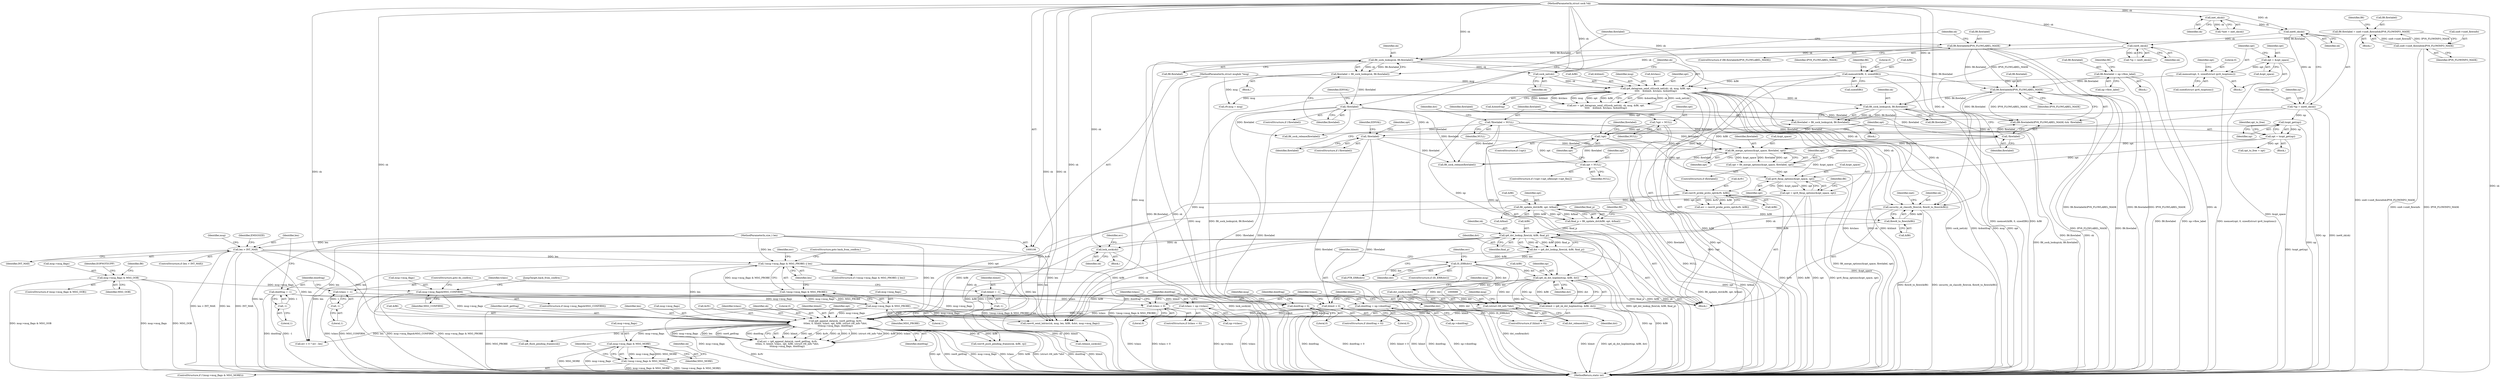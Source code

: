 digraph "0_linux_45f6fad84cc305103b28d73482b344d7f5b76f39_13@pointer" {
"1000701" [label="(Call,msg->msg_flags & MSG_MORE)"];
"1000675" [label="(Call,ip6_append_data(sk, raw6_getfrag, &rfv,\n\t\t\tlen, 0, hlimit, tclass, opt, &fl6, (struct rt6_info *)dst,\n\t\t\tmsg->msg_flags, dontfrag))"];
"1000671" [label="(Call,lock_sock(sk))"];
"1000601" [label="(Call,ip6_dst_lookup_flow(sk, &fl6, final_p))"];
"1000585" [label="(Call,security_sk_classify_flow(sk, flowi6_to_flowi(&fl6)))"];
"1000397" [label="(Call,ip6_datagram_send_ctl(sock_net(sk), sk, msg, &fl6, opt,\n\t\t\t\t\t    &hlimit, &tclass, &dontfrag))"];
"1000398" [label="(Call,sock_net(sk))"];
"1000132" [label="(Call,raw6_sk(sk))"];
"1000127" [label="(Call,inet6_sk(sk))"];
"1000122" [label="(Call,inet_sk(sk))"];
"1000107" [label="(MethodParameterIn,struct sock *sk)"];
"1000283" [label="(Call,fl6_sock_lookup(sk, fl6.flowlabel))"];
"1000275" [label="(Call,fl6.flowlabel&IPV6_FLOWLABEL_MASK)"];
"1000265" [label="(Call,fl6.flowlabel = sin6->sin6_flowinfo&IPV6_FLOWINFO_MASK)"];
"1000269" [label="(Call,sin6->sin6_flowinfo&IPV6_FLOWINFO_MASK)"];
"1000108" [label="(MethodParameterIn,struct msghdr *msg)"];
"1000187" [label="(Call,memset(&fl6, 0, sizeof(fl6)))"];
"1000384" [label="(Call,memset(opt, 0, sizeof(struct ipv6_txoptions)))"];
"1000380" [label="(Call,opt = &opt_space)"];
"1000432" [label="(Call,fl6_sock_lookup(sk, fl6.flowlabel))"];
"1000422" [label="(Call,fl6.flowlabel&IPV6_FLOWLABEL_MASK)"];
"1000355" [label="(Call,fl6.flowlabel = np->flow_label)"];
"1000587" [label="(Call,flowi6_to_flowi(&fl6))"];
"1000548" [label="(Call,fl6_update_dst(&fl6, opt, &final))"];
"1000498" [label="(Call,rawv6_probe_proto_opt(&rfv, &fl6))"];
"1000475" [label="(Call,opt = ipv6_fixup_options(&opt_space, opt))"];
"1000477" [label="(Call,ipv6_fixup_options(&opt_space, opt))"];
"1000470" [label="(Call,fl6_merge_options(&opt_space, flowlabel, opt))"];
"1000427" [label="(Call,!flowlabel)"];
"1000289" [label="(Call,!flowlabel)"];
"1000281" [label="(Call,flowlabel = fl6_sock_lookup(sk, fl6.flowlabel))"];
"1000139" [label="(Call,*flowlabel = NULL)"];
"1000438" [label="(Call,!flowlabel)"];
"1000430" [label="(Call,flowlabel = fl6_sock_lookup(sk, fl6.flowlabel))"];
"1000456" [label="(Call,!opt)"];
"1000452" [label="(Call,opt = NULL)"];
"1000135" [label="(Call,*opt = NULL)"];
"1000459" [label="(Call,opt = txopt_get(np))"];
"1000461" [label="(Call,txopt_get(np))"];
"1000125" [label="(Call,*np = inet6_sk(sk))"];
"1000468" [label="(Call,opt = fl6_merge_options(&opt_space, flowlabel, opt))"];
"1000546" [label="(Call,final_p = fl6_update_dst(&fl6, opt, &final))"];
"1000734" [label="(Call,!(msg->msg_flags & MSG_PROBE) || len)"];
"1000735" [label="(Call,!(msg->msg_flags & MSG_PROBE))"];
"1000736" [label="(Call,msg->msg_flags & MSG_PROBE)"];
"1000645" [label="(Call,msg->msg_flags&MSG_CONFIRM)"];
"1000179" [label="(Call,msg->msg_flags & MSG_OOB)"];
"1000172" [label="(Call,len > INT_MAX)"];
"1000109" [label="(MethodParameterIn,size_t len)"];
"1000616" [label="(Call,hlimit < 0)"];
"1000155" [label="(Call,hlimit = -1)"];
"1000157" [label="(Call,-1)"];
"1000619" [label="(Call,hlimit = ip6_sk_dst_hoplimit(np, &fl6, dst))"];
"1000621" [label="(Call,ip6_sk_dst_hoplimit(np, &fl6, dst))"];
"1000607" [label="(Call,IS_ERR(dst))"];
"1000599" [label="(Call,dst = ip6_dst_lookup_flow(sk, &fl6, final_p))"];
"1000630" [label="(Call,tclass = np->tclass)"];
"1000627" [label="(Call,tclass < 0)"];
"1000160" [label="(Call,tclass = -1)"];
"1000162" [label="(Call,-1)"];
"1000687" [label="(Call,(struct rt6_info *)dst)"];
"1000731" [label="(Call,dst_confirm(dst))"];
"1000639" [label="(Call,dontfrag = np->dontfrag)"];
"1000636" [label="(Call,dontfrag < 0)"];
"1000165" [label="(Call,dontfrag = -1)"];
"1000167" [label="(Call,-1)"];
"1000700" [label="(Call,!(msg->msg_flags & MSG_MORE))"];
"1000716" [label="(Call,dst_release(dst))"];
"1000586" [label="(Identifier,sk)"];
"1000672" [label="(Identifier,sk)"];
"1000674" [label="(Identifier,err)"];
"1000647" [label="(Identifier,msg)"];
"1000416" [label="(Call,fl6_sock_release(flowlabel))"];
"1000587" [label="(Call,flowi6_to_flowi(&fl6))"];
"1000427" [label="(Call,!flowlabel)"];
"1000139" [label="(Call,*flowlabel = NULL)"];
"1000126" [label="(Identifier,np)"];
"1000177" [label="(Identifier,EMSGSIZE)"];
"1000181" [label="(Identifier,msg)"];
"1000127" [label="(Call,inet6_sk(sk))"];
"1000714" [label="(Identifier,sk)"];
"1000599" [label="(Call,dst = ip6_dst_lookup_flow(sk, &fl6, final_p))"];
"1000384" [label="(Call,memset(opt, 0, sizeof(struct ipv6_txoptions)))"];
"1000678" [label="(Call,&rfv)"];
"1000708" [label="(Call,rawv6_push_pending_frames(sk, &fl6, rp))"];
"1000628" [label="(Identifier,tclass)"];
"1000687" [label="(Call,(struct rt6_info *)dst)"];
"1000434" [label="(Call,fl6.flowlabel)"];
"1000135" [label="(Call,*opt = NULL)"];
"1000398" [label="(Call,sock_net(sk))"];
"1000683" [label="(Identifier,tclass)"];
"1000733" [label="(ControlStructure,if (!(msg->msg_flags & MSG_PROBE) || len))"];
"1000264" [label="(Block,)"];
"1000461" [label="(Call,txopt_get(np))"];
"1000549" [label="(Call,&fl6)"];
"1000453" [label="(Identifier,opt)"];
"1000707" [label="(Identifier,err)"];
"1000157" [label="(Call,-1)"];
"1000676" [label="(Identifier,sk)"];
"1000397" [label="(Call,ip6_datagram_send_ctl(sock_net(sk), sk, msg, &fl6, opt,\n\t\t\t\t\t    &hlimit, &tclass, &dontfrag))"];
"1000496" [label="(Call,err = rawv6_probe_proto_opt(&rfv, &fl6))"];
"1000131" [label="(Identifier,rp)"];
"1000293" [label="(Identifier,EINVAL)"];
"1000702" [label="(Call,msg->msg_flags)"];
"1000681" [label="(Literal,0)"];
"1000382" [label="(Call,&opt_space)"];
"1000421" [label="(Call,(fl6.flowlabel&IPV6_FLOWLABEL_MASK) && !flowlabel)"];
"1000645" [label="(Call,msg->msg_flags&MSG_CONFIRM)"];
"1000546" [label="(Call,final_p = fl6_update_dst(&fl6, opt, &final))"];
"1000724" [label="(Call,err < 0 ? err : len)"];
"1000467" [label="(Identifier,flowlabel)"];
"1000608" [label="(Identifier,dst)"];
"1000277" [label="(Identifier,fl6)"];
"1000747" [label="(MethodReturn,static int)"];
"1000158" [label="(Literal,1)"];
"1000626" [label="(ControlStructure,if (tclass < 0))"];
"1000132" [label="(Call,raw6_sk(sk))"];
"1000125" [label="(Call,*np = inet6_sk(sk))"];
"1000402" [label="(Call,&fl6)"];
"1000689" [label="(Identifier,dst)"];
"1000183" [label="(Identifier,MSG_OOB)"];
"1000443" [label="(ControlStructure,if (!(opt->opt_nflen|opt->opt_flen)))"];
"1000639" [label="(Call,dontfrag = np->dontfrag)"];
"1000144" [label="(Identifier,dst)"];
"1000161" [label="(Identifier,tclass)"];
"1000732" [label="(Identifier,dst)"];
"1000428" [label="(Identifier,flowlabel)"];
"1000696" [label="(Call,ip6_flush_pending_frames(sk))"];
"1000400" [label="(Identifier,sk)"];
"1000649" [label="(Identifier,MSG_CONFIRM)"];
"1000737" [label="(Call,msg->msg_flags)"];
"1000178" [label="(ControlStructure,if (msg->msg_flags & MSG_OOB))"];
"1000629" [label="(Literal,0)"];
"1000700" [label="(Call,!(msg->msg_flags & MSG_MORE))"];
"1000632" [label="(Call,np->tclass)"];
"1000719" [label="(Call,fl6_sock_release(flowlabel))"];
"1000422" [label="(Call,fl6.flowlabel&IPV6_FLOWLABEL_MASK)"];
"1000437" [label="(ControlStructure,if (!flowlabel))"];
"1000644" [label="(ControlStructure,if (msg->msg_flags&MSG_CONFIRM))"];
"1000385" [label="(Identifier,opt)"];
"1000459" [label="(Call,opt = txopt_get(np))"];
"1000592" [label="(Identifier,inet)"];
"1000110" [label="(Block,)"];
"1000473" [label="(Identifier,flowlabel)"];
"1000651" [label="(JumpTarget,back_from_confirm:)"];
"1000735" [label="(Call,!(msg->msg_flags & MSG_PROBE))"];
"1000611" [label="(Identifier,err)"];
"1000471" [label="(Call,&opt_space)"];
"1000432" [label="(Call,fl6_sock_lookup(sk, fl6.flowlabel))"];
"1000405" [label="(Call,&hlimit)"];
"1000673" [label="(Call,err = ip6_append_data(sk, raw6_getfrag, &rfv,\n\t\t\tlen, 0, hlimit, tclass, opt, &fl6, (struct rt6_info *)dst,\n\t\t\tmsg->msg_flags, dontfrag))"];
"1000187" [label="(Call,memset(&fl6, 0, sizeof(fl6)))"];
"1000636" [label="(Call,dontfrag < 0)"];
"1000477" [label="(Call,ipv6_fixup_options(&opt_space, opt))"];
"1000265" [label="(Call,fl6.flowlabel = sin6->sin6_flowinfo&IPV6_FLOWINFO_MASK)"];
"1000269" [label="(Call,sin6->sin6_flowinfo&IPV6_FLOWINFO_MASK)"];
"1000454" [label="(Identifier,NULL)"];
"1000635" [label="(ControlStructure,if (dontfrag < 0))"];
"1000699" [label="(ControlStructure,if (!(msg->msg_flags & MSG_MORE)))"];
"1000190" [label="(Literal,0)"];
"1000617" [label="(Identifier,hlimit)"];
"1000160" [label="(Call,tclass = -1)"];
"1000166" [label="(Identifier,dontfrag)"];
"1000356" [label="(Call,fl6.flowlabel)"];
"1000174" [label="(Identifier,INT_MAX)"];
"1000167" [label="(Call,-1)"];
"1000631" [label="(Identifier,tclass)"];
"1000130" [label="(Call,*rp = raw6_sk(sk))"];
"1000486" [label="(Call,rfv.msg = msg)"];
"1000387" [label="(Call,sizeof(struct ipv6_txoptions))"];
"1000501" [label="(Call,&fl6)"];
"1000423" [label="(Call,fl6.flowlabel)"];
"1000691" [label="(Identifier,msg)"];
"1000671" [label="(Call,lock_sock(sk))"];
"1000168" [label="(Literal,1)"];
"1000288" [label="(ControlStructure,if (!flowlabel))"];
"1000107" [label="(MethodParameterIn,struct sock *sk)"];
"1000188" [label="(Call,&fl6)"];
"1000447" [label="(Identifier,opt)"];
"1000455" [label="(ControlStructure,if (!opt))"];
"1000483" [label="(Identifier,fl6)"];
"1000180" [label="(Call,msg->msg_flags)"];
"1000468" [label="(Call,opt = fl6_merge_options(&opt_space, flowlabel, opt))"];
"1000638" [label="(Literal,0)"];
"1000133" [label="(Identifier,sk)"];
"1000275" [label="(Call,fl6.flowlabel&IPV6_FLOWLABEL_MASK)"];
"1000426" [label="(Identifier,IPV6_FLOWLABEL_MASK)"];
"1000738" [label="(Identifier,msg)"];
"1000616" [label="(Call,hlimit < 0)"];
"1000620" [label="(Identifier,hlimit)"];
"1000109" [label="(MethodParameterIn,size_t len)"];
"1000386" [label="(Literal,0)"];
"1000740" [label="(Identifier,MSG_PROBE)"];
"1000399" [label="(Identifier,sk)"];
"1000618" [label="(Literal,0)"];
"1000607" [label="(Call,IS_ERR(dst))"];
"1000460" [label="(Identifier,opt)"];
"1000136" [label="(Identifier,opt)"];
"1000279" [label="(Identifier,IPV6_FLOWLABEL_MASK)"];
"1000693" [label="(Identifier,dontfrag)"];
"1000155" [label="(Call,hlimit = -1)"];
"1000547" [label="(Identifier,final_p)"];
"1000137" [label="(Identifier,NULL)"];
"1000701" [label="(Call,msg->msg_flags & MSG_MORE)"];
"1000627" [label="(Call,tclass < 0)"];
"1000381" [label="(Identifier,opt)"];
"1000433" [label="(Identifier,sk)"];
"1000637" [label="(Identifier,dontfrag)"];
"1000123" [label="(Identifier,sk)"];
"1000283" [label="(Call,fl6_sock_lookup(sk, fl6.flowlabel))"];
"1000552" [label="(Call,&final)"];
"1000281" [label="(Call,flowlabel = fl6_sock_lookup(sk, fl6.flowlabel))"];
"1000120" [label="(Call,*inet = inet_sk(sk))"];
"1000682" [label="(Identifier,hlimit)"];
"1000401" [label="(Identifier,msg)"];
"1000476" [label="(Identifier,opt)"];
"1000431" [label="(Identifier,flowlabel)"];
"1000463" [label="(Call,opt_to_free = opt)"];
"1000162" [label="(Call,-1)"];
"1000407" [label="(Call,&tclass)"];
"1000359" [label="(Call,np->flow_label)"];
"1000615" [label="(ControlStructure,if (hlimit < 0))"];
"1000442" [label="(Identifier,EINVAL)"];
"1000548" [label="(Call,fl6_update_dst(&fl6, opt, &final))"];
"1000276" [label="(Call,fl6.flowlabel)"];
"1000355" [label="(Call,fl6.flowlabel = np->flow_label)"];
"1000456" [label="(Call,!opt)"];
"1000734" [label="(Call,!(msg->msg_flags & MSG_PROBE) || len)"];
"1000646" [label="(Call,msg->msg_flags)"];
"1000658" [label="(Call,rawv6_send_hdrinc(sk, msg, len, &fl6, &dst, msg->msg_flags))"];
"1000334" [label="(Block,)"];
"1000273" [label="(Identifier,IPV6_FLOWINFO_MASK)"];
"1000605" [label="(Identifier,final_p)"];
"1000602" [label="(Identifier,sk)"];
"1000558" [label="(Identifier,fl6)"];
"1000731" [label="(Call,dst_confirm(dst))"];
"1000480" [label="(Identifier,opt)"];
"1000457" [label="(Identifier,opt)"];
"1000462" [label="(Identifier,np)"];
"1000600" [label="(Identifier,dst)"];
"1000744" [label="(Identifier,err)"];
"1000195" [label="(Identifier,fl6)"];
"1000475" [label="(Call,opt = ipv6_fixup_options(&opt_space, opt))"];
"1000298" [label="(Identifier,sk)"];
"1000619" [label="(Call,hlimit = ip6_sk_dst_hoplimit(np, &fl6, dst))"];
"1000603" [label="(Call,&fl6)"];
"1000588" [label="(Call,&fl6)"];
"1000140" [label="(Identifier,flowlabel)"];
"1000742" [label="(ControlStructure,goto back_from_confirm;)"];
"1000391" [label="(Identifier,opt)"];
"1000430" [label="(Call,flowlabel = fl6_sock_lookup(sk, fl6.flowlabel))"];
"1000179" [label="(Call,msg->msg_flags & MSG_OOB)"];
"1000736" [label="(Call,msg->msg_flags & MSG_PROBE)"];
"1000290" [label="(Identifier,flowlabel)"];
"1000466" [label="(ControlStructure,if (flowlabel))"];
"1000621" [label="(Call,ip6_sk_dst_hoplimit(np, &fl6, dst))"];
"1000641" [label="(Call,np->dontfrag)"];
"1000630" [label="(Call,tclass = np->tclass)"];
"1000128" [label="(Identifier,sk)"];
"1000458" [label="(Block,)"];
"1000705" [label="(Identifier,MSG_MORE)"];
"1000429" [label="(Block,)"];
"1000438" [label="(Call,!flowlabel)"];
"1000670" [label="(Block,)"];
"1000280" [label="(Block,)"];
"1000365" [label="(Identifier,fl6)"];
"1000684" [label="(Identifier,opt)"];
"1000379" [label="(Block,)"];
"1000498" [label="(Call,rawv6_probe_proto_opt(&rfv, &fl6))"];
"1000685" [label="(Call,&fl6)"];
"1000186" [label="(Identifier,EOPNOTSUPP)"];
"1000677" [label="(Identifier,raw6_getfrag)"];
"1000171" [label="(ControlStructure,if (len > INT_MAX))"];
"1000499" [label="(Call,&rfv)"];
"1000156" [label="(Identifier,hlimit)"];
"1000675" [label="(Call,ip6_append_data(sk, raw6_getfrag, &rfv,\n\t\t\tlen, 0, hlimit, tclass, opt, &fl6, (struct rt6_info *)dst,\n\t\t\tmsg->msg_flags, dontfrag))"];
"1000270" [label="(Call,sin6->sin6_flowinfo)"];
"1000650" [label="(ControlStructure,goto do_confirm;)"];
"1000173" [label="(Identifier,len)"];
"1000172" [label="(Call,len > INT_MAX)"];
"1000640" [label="(Identifier,dontfrag)"];
"1000122" [label="(Call,inet_sk(sk))"];
"1000439" [label="(Identifier,flowlabel)"];
"1000606" [label="(ControlStructure,if (IS_ERR(dst)))"];
"1000141" [label="(Identifier,NULL)"];
"1000741" [label="(Identifier,len)"];
"1000163" [label="(Literal,1)"];
"1000404" [label="(Identifier,opt)"];
"1000551" [label="(Identifier,opt)"];
"1000452" [label="(Call,opt = NULL)"];
"1000469" [label="(Identifier,opt)"];
"1000622" [label="(Identifier,np)"];
"1000623" [label="(Call,&fl6)"];
"1000601" [label="(Call,ip6_dst_lookup_flow(sk, &fl6, final_p))"];
"1000470" [label="(Call,fl6_merge_options(&opt_space, flowlabel, opt))"];
"1000409" [label="(Call,&dontfrag)"];
"1000284" [label="(Identifier,sk)"];
"1000464" [label="(Identifier,opt_to_free)"];
"1000380" [label="(Call,opt = &opt_space)"];
"1000478" [label="(Call,&opt_space)"];
"1000713" [label="(Call,release_sock(sk))"];
"1000189" [label="(Identifier,fl6)"];
"1000266" [label="(Call,fl6.flowlabel)"];
"1000625" [label="(Identifier,dst)"];
"1000680" [label="(Identifier,len)"];
"1000395" [label="(Call,err = ip6_datagram_send_ctl(sock_net(sk), sk, msg, &fl6, opt,\n\t\t\t\t\t    &hlimit, &tclass, &dontfrag))"];
"1000285" [label="(Call,fl6.flowlabel)"];
"1000612" [label="(Call,PTR_ERR(dst))"];
"1000474" [label="(Identifier,opt)"];
"1000165" [label="(Call,dontfrag = -1)"];
"1000690" [label="(Call,msg->msg_flags)"];
"1000585" [label="(Call,security_sk_classify_flow(sk, flowi6_to_flowi(&fl6)))"];
"1000108" [label="(MethodParameterIn,struct msghdr *msg)"];
"1000289" [label="(Call,!flowlabel)"];
"1000274" [label="(ControlStructure,if (fl6.flowlabel&IPV6_FLOWLABEL_MASK))"];
"1000191" [label="(Call,sizeof(fl6))"];
"1000282" [label="(Identifier,flowlabel)"];
"1000701" -> "1000700"  [label="AST: "];
"1000701" -> "1000705"  [label="CFG: "];
"1000702" -> "1000701"  [label="AST: "];
"1000705" -> "1000701"  [label="AST: "];
"1000700" -> "1000701"  [label="CFG: "];
"1000701" -> "1000747"  [label="DDG: MSG_MORE"];
"1000701" -> "1000747"  [label="DDG: msg->msg_flags"];
"1000701" -> "1000700"  [label="DDG: msg->msg_flags"];
"1000701" -> "1000700"  [label="DDG: MSG_MORE"];
"1000675" -> "1000701"  [label="DDG: msg->msg_flags"];
"1000675" -> "1000673"  [label="AST: "];
"1000675" -> "1000693"  [label="CFG: "];
"1000676" -> "1000675"  [label="AST: "];
"1000677" -> "1000675"  [label="AST: "];
"1000678" -> "1000675"  [label="AST: "];
"1000680" -> "1000675"  [label="AST: "];
"1000681" -> "1000675"  [label="AST: "];
"1000682" -> "1000675"  [label="AST: "];
"1000683" -> "1000675"  [label="AST: "];
"1000684" -> "1000675"  [label="AST: "];
"1000685" -> "1000675"  [label="AST: "];
"1000687" -> "1000675"  [label="AST: "];
"1000690" -> "1000675"  [label="AST: "];
"1000693" -> "1000675"  [label="AST: "];
"1000673" -> "1000675"  [label="CFG: "];
"1000675" -> "1000747"  [label="DDG: dontfrag"];
"1000675" -> "1000747"  [label="DDG: hlimit"];
"1000675" -> "1000747"  [label="DDG: &rfv"];
"1000675" -> "1000747"  [label="DDG: opt"];
"1000675" -> "1000747"  [label="DDG: raw6_getfrag"];
"1000675" -> "1000747"  [label="DDG: msg->msg_flags"];
"1000675" -> "1000747"  [label="DDG: tclass"];
"1000675" -> "1000747"  [label="DDG: &fl6"];
"1000675" -> "1000747"  [label="DDG: (struct rt6_info *)dst"];
"1000675" -> "1000673"  [label="DDG: hlimit"];
"1000675" -> "1000673"  [label="DDG: opt"];
"1000675" -> "1000673"  [label="DDG: &rfv"];
"1000675" -> "1000673"  [label="DDG: sk"];
"1000675" -> "1000673"  [label="DDG: 0"];
"1000675" -> "1000673"  [label="DDG: (struct rt6_info *)dst"];
"1000675" -> "1000673"  [label="DDG: &fl6"];
"1000675" -> "1000673"  [label="DDG: tclass"];
"1000675" -> "1000673"  [label="DDG: msg->msg_flags"];
"1000675" -> "1000673"  [label="DDG: len"];
"1000675" -> "1000673"  [label="DDG: raw6_getfrag"];
"1000675" -> "1000673"  [label="DDG: dontfrag"];
"1000671" -> "1000675"  [label="DDG: sk"];
"1000107" -> "1000675"  [label="DDG: sk"];
"1000498" -> "1000675"  [label="DDG: &rfv"];
"1000734" -> "1000675"  [label="DDG: len"];
"1000172" -> "1000675"  [label="DDG: len"];
"1000109" -> "1000675"  [label="DDG: len"];
"1000616" -> "1000675"  [label="DDG: hlimit"];
"1000619" -> "1000675"  [label="DDG: hlimit"];
"1000630" -> "1000675"  [label="DDG: tclass"];
"1000627" -> "1000675"  [label="DDG: tclass"];
"1000548" -> "1000675"  [label="DDG: opt"];
"1000621" -> "1000675"  [label="DDG: &fl6"];
"1000601" -> "1000675"  [label="DDG: &fl6"];
"1000687" -> "1000675"  [label="DDG: dst"];
"1000645" -> "1000675"  [label="DDG: msg->msg_flags"];
"1000736" -> "1000675"  [label="DDG: msg->msg_flags"];
"1000639" -> "1000675"  [label="DDG: dontfrag"];
"1000636" -> "1000675"  [label="DDG: dontfrag"];
"1000675" -> "1000696"  [label="DDG: sk"];
"1000675" -> "1000708"  [label="DDG: sk"];
"1000675" -> "1000708"  [label="DDG: &fl6"];
"1000675" -> "1000713"  [label="DDG: sk"];
"1000675" -> "1000724"  [label="DDG: len"];
"1000671" -> "1000670"  [label="AST: "];
"1000671" -> "1000672"  [label="CFG: "];
"1000672" -> "1000671"  [label="AST: "];
"1000674" -> "1000671"  [label="CFG: "];
"1000671" -> "1000747"  [label="DDG: lock_sock(sk)"];
"1000601" -> "1000671"  [label="DDG: sk"];
"1000107" -> "1000671"  [label="DDG: sk"];
"1000601" -> "1000599"  [label="AST: "];
"1000601" -> "1000605"  [label="CFG: "];
"1000602" -> "1000601"  [label="AST: "];
"1000603" -> "1000601"  [label="AST: "];
"1000605" -> "1000601"  [label="AST: "];
"1000599" -> "1000601"  [label="CFG: "];
"1000601" -> "1000747"  [label="DDG: sk"];
"1000601" -> "1000747"  [label="DDG: final_p"];
"1000601" -> "1000747"  [label="DDG: &fl6"];
"1000601" -> "1000599"  [label="DDG: sk"];
"1000601" -> "1000599"  [label="DDG: &fl6"];
"1000601" -> "1000599"  [label="DDG: final_p"];
"1000585" -> "1000601"  [label="DDG: sk"];
"1000107" -> "1000601"  [label="DDG: sk"];
"1000587" -> "1000601"  [label="DDG: &fl6"];
"1000546" -> "1000601"  [label="DDG: final_p"];
"1000601" -> "1000621"  [label="DDG: &fl6"];
"1000601" -> "1000658"  [label="DDG: sk"];
"1000601" -> "1000658"  [label="DDG: &fl6"];
"1000585" -> "1000110"  [label="AST: "];
"1000585" -> "1000587"  [label="CFG: "];
"1000586" -> "1000585"  [label="AST: "];
"1000587" -> "1000585"  [label="AST: "];
"1000592" -> "1000585"  [label="CFG: "];
"1000585" -> "1000747"  [label="DDG: flowi6_to_flowi(&fl6)"];
"1000585" -> "1000747"  [label="DDG: security_sk_classify_flow(sk, flowi6_to_flowi(&fl6))"];
"1000397" -> "1000585"  [label="DDG: sk"];
"1000283" -> "1000585"  [label="DDG: sk"];
"1000432" -> "1000585"  [label="DDG: sk"];
"1000132" -> "1000585"  [label="DDG: sk"];
"1000107" -> "1000585"  [label="DDG: sk"];
"1000587" -> "1000585"  [label="DDG: &fl6"];
"1000397" -> "1000395"  [label="AST: "];
"1000397" -> "1000409"  [label="CFG: "];
"1000398" -> "1000397"  [label="AST: "];
"1000400" -> "1000397"  [label="AST: "];
"1000401" -> "1000397"  [label="AST: "];
"1000402" -> "1000397"  [label="AST: "];
"1000404" -> "1000397"  [label="AST: "];
"1000405" -> "1000397"  [label="AST: "];
"1000407" -> "1000397"  [label="AST: "];
"1000409" -> "1000397"  [label="AST: "];
"1000395" -> "1000397"  [label="CFG: "];
"1000397" -> "1000747"  [label="DDG: &hlimit"];
"1000397" -> "1000747"  [label="DDG: sock_net(sk)"];
"1000397" -> "1000747"  [label="DDG: &dontfrag"];
"1000397" -> "1000747"  [label="DDG: msg"];
"1000397" -> "1000747"  [label="DDG: opt"];
"1000397" -> "1000747"  [label="DDG: &fl6"];
"1000397" -> "1000747"  [label="DDG: &tclass"];
"1000397" -> "1000747"  [label="DDG: sk"];
"1000397" -> "1000395"  [label="DDG: &dontfrag"];
"1000397" -> "1000395"  [label="DDG: sk"];
"1000397" -> "1000395"  [label="DDG: sock_net(sk)"];
"1000397" -> "1000395"  [label="DDG: &hlimit"];
"1000397" -> "1000395"  [label="DDG: &tclass"];
"1000397" -> "1000395"  [label="DDG: msg"];
"1000397" -> "1000395"  [label="DDG: opt"];
"1000397" -> "1000395"  [label="DDG: &fl6"];
"1000398" -> "1000397"  [label="DDG: sk"];
"1000107" -> "1000397"  [label="DDG: sk"];
"1000108" -> "1000397"  [label="DDG: msg"];
"1000187" -> "1000397"  [label="DDG: &fl6"];
"1000384" -> "1000397"  [label="DDG: opt"];
"1000397" -> "1000432"  [label="DDG: sk"];
"1000397" -> "1000456"  [label="DDG: opt"];
"1000397" -> "1000486"  [label="DDG: msg"];
"1000397" -> "1000498"  [label="DDG: &fl6"];
"1000397" -> "1000658"  [label="DDG: msg"];
"1000398" -> "1000399"  [label="CFG: "];
"1000399" -> "1000398"  [label="AST: "];
"1000400" -> "1000398"  [label="CFG: "];
"1000132" -> "1000398"  [label="DDG: sk"];
"1000283" -> "1000398"  [label="DDG: sk"];
"1000107" -> "1000398"  [label="DDG: sk"];
"1000132" -> "1000130"  [label="AST: "];
"1000132" -> "1000133"  [label="CFG: "];
"1000133" -> "1000132"  [label="AST: "];
"1000130" -> "1000132"  [label="CFG: "];
"1000132" -> "1000747"  [label="DDG: sk"];
"1000132" -> "1000130"  [label="DDG: sk"];
"1000127" -> "1000132"  [label="DDG: sk"];
"1000107" -> "1000132"  [label="DDG: sk"];
"1000132" -> "1000283"  [label="DDG: sk"];
"1000127" -> "1000125"  [label="AST: "];
"1000127" -> "1000128"  [label="CFG: "];
"1000128" -> "1000127"  [label="AST: "];
"1000125" -> "1000127"  [label="CFG: "];
"1000127" -> "1000125"  [label="DDG: sk"];
"1000122" -> "1000127"  [label="DDG: sk"];
"1000107" -> "1000127"  [label="DDG: sk"];
"1000122" -> "1000120"  [label="AST: "];
"1000122" -> "1000123"  [label="CFG: "];
"1000123" -> "1000122"  [label="AST: "];
"1000120" -> "1000122"  [label="CFG: "];
"1000122" -> "1000120"  [label="DDG: sk"];
"1000107" -> "1000122"  [label="DDG: sk"];
"1000107" -> "1000106"  [label="AST: "];
"1000107" -> "1000747"  [label="DDG: sk"];
"1000107" -> "1000283"  [label="DDG: sk"];
"1000107" -> "1000432"  [label="DDG: sk"];
"1000107" -> "1000658"  [label="DDG: sk"];
"1000107" -> "1000696"  [label="DDG: sk"];
"1000107" -> "1000708"  [label="DDG: sk"];
"1000107" -> "1000713"  [label="DDG: sk"];
"1000283" -> "1000281"  [label="AST: "];
"1000283" -> "1000285"  [label="CFG: "];
"1000284" -> "1000283"  [label="AST: "];
"1000285" -> "1000283"  [label="AST: "];
"1000281" -> "1000283"  [label="CFG: "];
"1000283" -> "1000747"  [label="DDG: fl6.flowlabel"];
"1000283" -> "1000747"  [label="DDG: sk"];
"1000283" -> "1000281"  [label="DDG: sk"];
"1000283" -> "1000281"  [label="DDG: fl6.flowlabel"];
"1000275" -> "1000283"  [label="DDG: fl6.flowlabel"];
"1000283" -> "1000422"  [label="DDG: fl6.flowlabel"];
"1000275" -> "1000274"  [label="AST: "];
"1000275" -> "1000279"  [label="CFG: "];
"1000276" -> "1000275"  [label="AST: "];
"1000279" -> "1000275"  [label="AST: "];
"1000282" -> "1000275"  [label="CFG: "];
"1000298" -> "1000275"  [label="CFG: "];
"1000275" -> "1000747"  [label="DDG: fl6.flowlabel&IPV6_FLOWLABEL_MASK"];
"1000275" -> "1000747"  [label="DDG: fl6.flowlabel"];
"1000275" -> "1000747"  [label="DDG: IPV6_FLOWLABEL_MASK"];
"1000265" -> "1000275"  [label="DDG: fl6.flowlabel"];
"1000275" -> "1000422"  [label="DDG: fl6.flowlabel"];
"1000275" -> "1000422"  [label="DDG: IPV6_FLOWLABEL_MASK"];
"1000265" -> "1000264"  [label="AST: "];
"1000265" -> "1000269"  [label="CFG: "];
"1000266" -> "1000265"  [label="AST: "];
"1000269" -> "1000265"  [label="AST: "];
"1000277" -> "1000265"  [label="CFG: "];
"1000265" -> "1000747"  [label="DDG: sin6->sin6_flowinfo&IPV6_FLOWINFO_MASK"];
"1000269" -> "1000265"  [label="DDG: sin6->sin6_flowinfo"];
"1000269" -> "1000265"  [label="DDG: IPV6_FLOWINFO_MASK"];
"1000269" -> "1000273"  [label="CFG: "];
"1000270" -> "1000269"  [label="AST: "];
"1000273" -> "1000269"  [label="AST: "];
"1000269" -> "1000747"  [label="DDG: IPV6_FLOWINFO_MASK"];
"1000269" -> "1000747"  [label="DDG: sin6->sin6_flowinfo"];
"1000108" -> "1000106"  [label="AST: "];
"1000108" -> "1000747"  [label="DDG: msg"];
"1000108" -> "1000486"  [label="DDG: msg"];
"1000108" -> "1000658"  [label="DDG: msg"];
"1000187" -> "1000110"  [label="AST: "];
"1000187" -> "1000191"  [label="CFG: "];
"1000188" -> "1000187"  [label="AST: "];
"1000190" -> "1000187"  [label="AST: "];
"1000191" -> "1000187"  [label="AST: "];
"1000195" -> "1000187"  [label="CFG: "];
"1000187" -> "1000747"  [label="DDG: &fl6"];
"1000187" -> "1000747"  [label="DDG: memset(&fl6, 0, sizeof(fl6))"];
"1000187" -> "1000498"  [label="DDG: &fl6"];
"1000384" -> "1000379"  [label="AST: "];
"1000384" -> "1000387"  [label="CFG: "];
"1000385" -> "1000384"  [label="AST: "];
"1000386" -> "1000384"  [label="AST: "];
"1000387" -> "1000384"  [label="AST: "];
"1000391" -> "1000384"  [label="CFG: "];
"1000384" -> "1000747"  [label="DDG: memset(opt, 0, sizeof(struct ipv6_txoptions))"];
"1000380" -> "1000384"  [label="DDG: opt"];
"1000380" -> "1000379"  [label="AST: "];
"1000380" -> "1000382"  [label="CFG: "];
"1000381" -> "1000380"  [label="AST: "];
"1000382" -> "1000380"  [label="AST: "];
"1000385" -> "1000380"  [label="CFG: "];
"1000380" -> "1000747"  [label="DDG: &opt_space"];
"1000432" -> "1000430"  [label="AST: "];
"1000432" -> "1000434"  [label="CFG: "];
"1000433" -> "1000432"  [label="AST: "];
"1000434" -> "1000432"  [label="AST: "];
"1000430" -> "1000432"  [label="CFG: "];
"1000432" -> "1000747"  [label="DDG: fl6.flowlabel"];
"1000432" -> "1000747"  [label="DDG: sk"];
"1000432" -> "1000430"  [label="DDG: sk"];
"1000432" -> "1000430"  [label="DDG: fl6.flowlabel"];
"1000422" -> "1000432"  [label="DDG: fl6.flowlabel"];
"1000422" -> "1000421"  [label="AST: "];
"1000422" -> "1000426"  [label="CFG: "];
"1000423" -> "1000422"  [label="AST: "];
"1000426" -> "1000422"  [label="AST: "];
"1000428" -> "1000422"  [label="CFG: "];
"1000421" -> "1000422"  [label="CFG: "];
"1000422" -> "1000747"  [label="DDG: IPV6_FLOWLABEL_MASK"];
"1000422" -> "1000747"  [label="DDG: fl6.flowlabel"];
"1000422" -> "1000421"  [label="DDG: fl6.flowlabel"];
"1000422" -> "1000421"  [label="DDG: IPV6_FLOWLABEL_MASK"];
"1000355" -> "1000422"  [label="DDG: fl6.flowlabel"];
"1000355" -> "1000334"  [label="AST: "];
"1000355" -> "1000359"  [label="CFG: "];
"1000356" -> "1000355"  [label="AST: "];
"1000359" -> "1000355"  [label="AST: "];
"1000365" -> "1000355"  [label="CFG: "];
"1000355" -> "1000747"  [label="DDG: fl6.flowlabel"];
"1000355" -> "1000747"  [label="DDG: np->flow_label"];
"1000587" -> "1000588"  [label="CFG: "];
"1000588" -> "1000587"  [label="AST: "];
"1000548" -> "1000587"  [label="DDG: &fl6"];
"1000548" -> "1000546"  [label="AST: "];
"1000548" -> "1000552"  [label="CFG: "];
"1000549" -> "1000548"  [label="AST: "];
"1000551" -> "1000548"  [label="AST: "];
"1000552" -> "1000548"  [label="AST: "];
"1000546" -> "1000548"  [label="CFG: "];
"1000548" -> "1000747"  [label="DDG: opt"];
"1000548" -> "1000747"  [label="DDG: &final"];
"1000548" -> "1000546"  [label="DDG: &fl6"];
"1000548" -> "1000546"  [label="DDG: opt"];
"1000548" -> "1000546"  [label="DDG: &final"];
"1000498" -> "1000548"  [label="DDG: &fl6"];
"1000475" -> "1000548"  [label="DDG: opt"];
"1000498" -> "1000496"  [label="AST: "];
"1000498" -> "1000501"  [label="CFG: "];
"1000499" -> "1000498"  [label="AST: "];
"1000501" -> "1000498"  [label="AST: "];
"1000496" -> "1000498"  [label="CFG: "];
"1000498" -> "1000747"  [label="DDG: &rfv"];
"1000498" -> "1000747"  [label="DDG: &fl6"];
"1000498" -> "1000496"  [label="DDG: &rfv"];
"1000498" -> "1000496"  [label="DDG: &fl6"];
"1000475" -> "1000110"  [label="AST: "];
"1000475" -> "1000477"  [label="CFG: "];
"1000476" -> "1000475"  [label="AST: "];
"1000477" -> "1000475"  [label="AST: "];
"1000483" -> "1000475"  [label="CFG: "];
"1000475" -> "1000747"  [label="DDG: opt"];
"1000475" -> "1000747"  [label="DDG: ipv6_fixup_options(&opt_space, opt)"];
"1000477" -> "1000475"  [label="DDG: &opt_space"];
"1000477" -> "1000475"  [label="DDG: opt"];
"1000477" -> "1000480"  [label="CFG: "];
"1000478" -> "1000477"  [label="AST: "];
"1000480" -> "1000477"  [label="AST: "];
"1000477" -> "1000747"  [label="DDG: &opt_space"];
"1000470" -> "1000477"  [label="DDG: &opt_space"];
"1000468" -> "1000477"  [label="DDG: opt"];
"1000456" -> "1000477"  [label="DDG: opt"];
"1000459" -> "1000477"  [label="DDG: opt"];
"1000470" -> "1000468"  [label="AST: "];
"1000470" -> "1000474"  [label="CFG: "];
"1000471" -> "1000470"  [label="AST: "];
"1000473" -> "1000470"  [label="AST: "];
"1000474" -> "1000470"  [label="AST: "];
"1000468" -> "1000470"  [label="CFG: "];
"1000470" -> "1000468"  [label="DDG: &opt_space"];
"1000470" -> "1000468"  [label="DDG: flowlabel"];
"1000470" -> "1000468"  [label="DDG: opt"];
"1000427" -> "1000470"  [label="DDG: flowlabel"];
"1000289" -> "1000470"  [label="DDG: flowlabel"];
"1000139" -> "1000470"  [label="DDG: flowlabel"];
"1000438" -> "1000470"  [label="DDG: flowlabel"];
"1000456" -> "1000470"  [label="DDG: opt"];
"1000459" -> "1000470"  [label="DDG: opt"];
"1000470" -> "1000719"  [label="DDG: flowlabel"];
"1000427" -> "1000421"  [label="AST: "];
"1000427" -> "1000428"  [label="CFG: "];
"1000428" -> "1000427"  [label="AST: "];
"1000421" -> "1000427"  [label="CFG: "];
"1000427" -> "1000421"  [label="DDG: flowlabel"];
"1000289" -> "1000427"  [label="DDG: flowlabel"];
"1000139" -> "1000427"  [label="DDG: flowlabel"];
"1000427" -> "1000719"  [label="DDG: flowlabel"];
"1000289" -> "1000288"  [label="AST: "];
"1000289" -> "1000290"  [label="CFG: "];
"1000290" -> "1000289"  [label="AST: "];
"1000293" -> "1000289"  [label="CFG: "];
"1000298" -> "1000289"  [label="CFG: "];
"1000289" -> "1000747"  [label="DDG: flowlabel"];
"1000289" -> "1000747"  [label="DDG: !flowlabel"];
"1000281" -> "1000289"  [label="DDG: flowlabel"];
"1000289" -> "1000416"  [label="DDG: flowlabel"];
"1000289" -> "1000421"  [label="DDG: !flowlabel"];
"1000289" -> "1000719"  [label="DDG: flowlabel"];
"1000281" -> "1000280"  [label="AST: "];
"1000282" -> "1000281"  [label="AST: "];
"1000290" -> "1000281"  [label="CFG: "];
"1000281" -> "1000747"  [label="DDG: fl6_sock_lookup(sk, fl6.flowlabel)"];
"1000139" -> "1000110"  [label="AST: "];
"1000139" -> "1000141"  [label="CFG: "];
"1000140" -> "1000139"  [label="AST: "];
"1000141" -> "1000139"  [label="AST: "];
"1000144" -> "1000139"  [label="CFG: "];
"1000139" -> "1000747"  [label="DDG: flowlabel"];
"1000139" -> "1000416"  [label="DDG: flowlabel"];
"1000139" -> "1000719"  [label="DDG: flowlabel"];
"1000438" -> "1000437"  [label="AST: "];
"1000438" -> "1000439"  [label="CFG: "];
"1000439" -> "1000438"  [label="AST: "];
"1000442" -> "1000438"  [label="CFG: "];
"1000447" -> "1000438"  [label="CFG: "];
"1000438" -> "1000747"  [label="DDG: !flowlabel"];
"1000438" -> "1000747"  [label="DDG: flowlabel"];
"1000430" -> "1000438"  [label="DDG: flowlabel"];
"1000438" -> "1000719"  [label="DDG: flowlabel"];
"1000430" -> "1000429"  [label="AST: "];
"1000431" -> "1000430"  [label="AST: "];
"1000439" -> "1000430"  [label="CFG: "];
"1000430" -> "1000747"  [label="DDG: fl6_sock_lookup(sk, fl6.flowlabel)"];
"1000456" -> "1000455"  [label="AST: "];
"1000456" -> "1000457"  [label="CFG: "];
"1000457" -> "1000456"  [label="AST: "];
"1000460" -> "1000456"  [label="CFG: "];
"1000467" -> "1000456"  [label="CFG: "];
"1000456" -> "1000747"  [label="DDG: !opt"];
"1000452" -> "1000456"  [label="DDG: opt"];
"1000135" -> "1000456"  [label="DDG: opt"];
"1000452" -> "1000443"  [label="AST: "];
"1000452" -> "1000454"  [label="CFG: "];
"1000453" -> "1000452"  [label="AST: "];
"1000454" -> "1000452"  [label="AST: "];
"1000457" -> "1000452"  [label="CFG: "];
"1000452" -> "1000747"  [label="DDG: NULL"];
"1000135" -> "1000110"  [label="AST: "];
"1000135" -> "1000137"  [label="CFG: "];
"1000136" -> "1000135"  [label="AST: "];
"1000137" -> "1000135"  [label="AST: "];
"1000140" -> "1000135"  [label="CFG: "];
"1000135" -> "1000747"  [label="DDG: opt"];
"1000459" -> "1000458"  [label="AST: "];
"1000459" -> "1000461"  [label="CFG: "];
"1000460" -> "1000459"  [label="AST: "];
"1000461" -> "1000459"  [label="AST: "];
"1000464" -> "1000459"  [label="CFG: "];
"1000459" -> "1000747"  [label="DDG: txopt_get(np)"];
"1000461" -> "1000459"  [label="DDG: np"];
"1000459" -> "1000463"  [label="DDG: opt"];
"1000461" -> "1000462"  [label="CFG: "];
"1000462" -> "1000461"  [label="AST: "];
"1000461" -> "1000747"  [label="DDG: np"];
"1000125" -> "1000461"  [label="DDG: np"];
"1000461" -> "1000621"  [label="DDG: np"];
"1000125" -> "1000110"  [label="AST: "];
"1000126" -> "1000125"  [label="AST: "];
"1000131" -> "1000125"  [label="CFG: "];
"1000125" -> "1000747"  [label="DDG: np"];
"1000125" -> "1000747"  [label="DDG: inet6_sk(sk)"];
"1000125" -> "1000621"  [label="DDG: np"];
"1000468" -> "1000466"  [label="AST: "];
"1000469" -> "1000468"  [label="AST: "];
"1000476" -> "1000468"  [label="CFG: "];
"1000468" -> "1000747"  [label="DDG: fl6_merge_options(&opt_space, flowlabel, opt)"];
"1000546" -> "1000110"  [label="AST: "];
"1000547" -> "1000546"  [label="AST: "];
"1000558" -> "1000546"  [label="CFG: "];
"1000546" -> "1000747"  [label="DDG: fl6_update_dst(&fl6, opt, &final)"];
"1000734" -> "1000733"  [label="AST: "];
"1000734" -> "1000735"  [label="CFG: "];
"1000734" -> "1000741"  [label="CFG: "];
"1000735" -> "1000734"  [label="AST: "];
"1000741" -> "1000734"  [label="AST: "];
"1000742" -> "1000734"  [label="CFG: "];
"1000744" -> "1000734"  [label="CFG: "];
"1000734" -> "1000747"  [label="DDG: !(msg->msg_flags & MSG_PROBE)"];
"1000734" -> "1000747"  [label="DDG: !(msg->msg_flags & MSG_PROBE) || len"];
"1000734" -> "1000658"  [label="DDG: len"];
"1000734" -> "1000724"  [label="DDG: len"];
"1000735" -> "1000734"  [label="DDG: msg->msg_flags & MSG_PROBE"];
"1000172" -> "1000734"  [label="DDG: len"];
"1000109" -> "1000734"  [label="DDG: len"];
"1000735" -> "1000736"  [label="CFG: "];
"1000736" -> "1000735"  [label="AST: "];
"1000741" -> "1000735"  [label="CFG: "];
"1000735" -> "1000747"  [label="DDG: msg->msg_flags & MSG_PROBE"];
"1000736" -> "1000735"  [label="DDG: msg->msg_flags"];
"1000736" -> "1000735"  [label="DDG: MSG_PROBE"];
"1000736" -> "1000740"  [label="CFG: "];
"1000737" -> "1000736"  [label="AST: "];
"1000740" -> "1000736"  [label="AST: "];
"1000736" -> "1000747"  [label="DDG: MSG_PROBE"];
"1000736" -> "1000747"  [label="DDG: msg->msg_flags"];
"1000736" -> "1000658"  [label="DDG: msg->msg_flags"];
"1000645" -> "1000736"  [label="DDG: msg->msg_flags"];
"1000645" -> "1000644"  [label="AST: "];
"1000645" -> "1000649"  [label="CFG: "];
"1000646" -> "1000645"  [label="AST: "];
"1000649" -> "1000645"  [label="AST: "];
"1000650" -> "1000645"  [label="CFG: "];
"1000651" -> "1000645"  [label="CFG: "];
"1000645" -> "1000747"  [label="DDG: MSG_CONFIRM"];
"1000645" -> "1000747"  [label="DDG: msg->msg_flags&MSG_CONFIRM"];
"1000179" -> "1000645"  [label="DDG: msg->msg_flags"];
"1000645" -> "1000658"  [label="DDG: msg->msg_flags"];
"1000179" -> "1000178"  [label="AST: "];
"1000179" -> "1000183"  [label="CFG: "];
"1000180" -> "1000179"  [label="AST: "];
"1000183" -> "1000179"  [label="AST: "];
"1000186" -> "1000179"  [label="CFG: "];
"1000189" -> "1000179"  [label="CFG: "];
"1000179" -> "1000747"  [label="DDG: msg->msg_flags & MSG_OOB"];
"1000179" -> "1000747"  [label="DDG: msg->msg_flags"];
"1000179" -> "1000747"  [label="DDG: MSG_OOB"];
"1000172" -> "1000171"  [label="AST: "];
"1000172" -> "1000174"  [label="CFG: "];
"1000173" -> "1000172"  [label="AST: "];
"1000174" -> "1000172"  [label="AST: "];
"1000177" -> "1000172"  [label="CFG: "];
"1000181" -> "1000172"  [label="CFG: "];
"1000172" -> "1000747"  [label="DDG: len > INT_MAX"];
"1000172" -> "1000747"  [label="DDG: len"];
"1000172" -> "1000747"  [label="DDG: INT_MAX"];
"1000109" -> "1000172"  [label="DDG: len"];
"1000172" -> "1000658"  [label="DDG: len"];
"1000172" -> "1000724"  [label="DDG: len"];
"1000109" -> "1000106"  [label="AST: "];
"1000109" -> "1000747"  [label="DDG: len"];
"1000109" -> "1000658"  [label="DDG: len"];
"1000109" -> "1000724"  [label="DDG: len"];
"1000616" -> "1000615"  [label="AST: "];
"1000616" -> "1000618"  [label="CFG: "];
"1000617" -> "1000616"  [label="AST: "];
"1000618" -> "1000616"  [label="AST: "];
"1000620" -> "1000616"  [label="CFG: "];
"1000628" -> "1000616"  [label="CFG: "];
"1000616" -> "1000747"  [label="DDG: hlimit"];
"1000616" -> "1000747"  [label="DDG: hlimit < 0"];
"1000155" -> "1000616"  [label="DDG: hlimit"];
"1000155" -> "1000110"  [label="AST: "];
"1000155" -> "1000157"  [label="CFG: "];
"1000156" -> "1000155"  [label="AST: "];
"1000157" -> "1000155"  [label="AST: "];
"1000161" -> "1000155"  [label="CFG: "];
"1000155" -> "1000747"  [label="DDG: hlimit"];
"1000157" -> "1000155"  [label="DDG: 1"];
"1000157" -> "1000158"  [label="CFG: "];
"1000158" -> "1000157"  [label="AST: "];
"1000619" -> "1000615"  [label="AST: "];
"1000619" -> "1000621"  [label="CFG: "];
"1000620" -> "1000619"  [label="AST: "];
"1000621" -> "1000619"  [label="AST: "];
"1000628" -> "1000619"  [label="CFG: "];
"1000619" -> "1000747"  [label="DDG: ip6_sk_dst_hoplimit(np, &fl6, dst)"];
"1000619" -> "1000747"  [label="DDG: hlimit"];
"1000621" -> "1000619"  [label="DDG: np"];
"1000621" -> "1000619"  [label="DDG: &fl6"];
"1000621" -> "1000619"  [label="DDG: dst"];
"1000621" -> "1000625"  [label="CFG: "];
"1000622" -> "1000621"  [label="AST: "];
"1000623" -> "1000621"  [label="AST: "];
"1000625" -> "1000621"  [label="AST: "];
"1000621" -> "1000747"  [label="DDG: np"];
"1000621" -> "1000747"  [label="DDG: &fl6"];
"1000607" -> "1000621"  [label="DDG: dst"];
"1000621" -> "1000658"  [label="DDG: &fl6"];
"1000621" -> "1000687"  [label="DDG: dst"];
"1000621" -> "1000716"  [label="DDG: dst"];
"1000621" -> "1000731"  [label="DDG: dst"];
"1000607" -> "1000606"  [label="AST: "];
"1000607" -> "1000608"  [label="CFG: "];
"1000608" -> "1000607"  [label="AST: "];
"1000611" -> "1000607"  [label="CFG: "];
"1000617" -> "1000607"  [label="CFG: "];
"1000607" -> "1000747"  [label="DDG: IS_ERR(dst)"];
"1000599" -> "1000607"  [label="DDG: dst"];
"1000607" -> "1000612"  [label="DDG: dst"];
"1000607" -> "1000687"  [label="DDG: dst"];
"1000607" -> "1000716"  [label="DDG: dst"];
"1000607" -> "1000731"  [label="DDG: dst"];
"1000599" -> "1000110"  [label="AST: "];
"1000600" -> "1000599"  [label="AST: "];
"1000608" -> "1000599"  [label="CFG: "];
"1000599" -> "1000747"  [label="DDG: ip6_dst_lookup_flow(sk, &fl6, final_p)"];
"1000630" -> "1000626"  [label="AST: "];
"1000630" -> "1000632"  [label="CFG: "];
"1000631" -> "1000630"  [label="AST: "];
"1000632" -> "1000630"  [label="AST: "];
"1000637" -> "1000630"  [label="CFG: "];
"1000630" -> "1000747"  [label="DDG: np->tclass"];
"1000630" -> "1000747"  [label="DDG: tclass"];
"1000627" -> "1000626"  [label="AST: "];
"1000627" -> "1000629"  [label="CFG: "];
"1000628" -> "1000627"  [label="AST: "];
"1000629" -> "1000627"  [label="AST: "];
"1000631" -> "1000627"  [label="CFG: "];
"1000637" -> "1000627"  [label="CFG: "];
"1000627" -> "1000747"  [label="DDG: tclass < 0"];
"1000627" -> "1000747"  [label="DDG: tclass"];
"1000160" -> "1000627"  [label="DDG: tclass"];
"1000160" -> "1000110"  [label="AST: "];
"1000160" -> "1000162"  [label="CFG: "];
"1000161" -> "1000160"  [label="AST: "];
"1000162" -> "1000160"  [label="AST: "];
"1000166" -> "1000160"  [label="CFG: "];
"1000160" -> "1000747"  [label="DDG: tclass"];
"1000162" -> "1000160"  [label="DDG: 1"];
"1000162" -> "1000163"  [label="CFG: "];
"1000163" -> "1000162"  [label="AST: "];
"1000687" -> "1000689"  [label="CFG: "];
"1000688" -> "1000687"  [label="AST: "];
"1000689" -> "1000687"  [label="AST: "];
"1000691" -> "1000687"  [label="CFG: "];
"1000731" -> "1000687"  [label="DDG: dst"];
"1000687" -> "1000716"  [label="DDG: dst"];
"1000731" -> "1000110"  [label="AST: "];
"1000731" -> "1000732"  [label="CFG: "];
"1000732" -> "1000731"  [label="AST: "];
"1000738" -> "1000731"  [label="CFG: "];
"1000731" -> "1000747"  [label="DDG: dst_confirm(dst)"];
"1000731" -> "1000716"  [label="DDG: dst"];
"1000639" -> "1000635"  [label="AST: "];
"1000639" -> "1000641"  [label="CFG: "];
"1000640" -> "1000639"  [label="AST: "];
"1000641" -> "1000639"  [label="AST: "];
"1000647" -> "1000639"  [label="CFG: "];
"1000639" -> "1000747"  [label="DDG: np->dontfrag"];
"1000639" -> "1000747"  [label="DDG: dontfrag"];
"1000636" -> "1000635"  [label="AST: "];
"1000636" -> "1000638"  [label="CFG: "];
"1000637" -> "1000636"  [label="AST: "];
"1000638" -> "1000636"  [label="AST: "];
"1000640" -> "1000636"  [label="CFG: "];
"1000647" -> "1000636"  [label="CFG: "];
"1000636" -> "1000747"  [label="DDG: dontfrag"];
"1000636" -> "1000747"  [label="DDG: dontfrag < 0"];
"1000165" -> "1000636"  [label="DDG: dontfrag"];
"1000165" -> "1000110"  [label="AST: "];
"1000165" -> "1000167"  [label="CFG: "];
"1000166" -> "1000165"  [label="AST: "];
"1000167" -> "1000165"  [label="AST: "];
"1000173" -> "1000165"  [label="CFG: "];
"1000165" -> "1000747"  [label="DDG: dontfrag"];
"1000165" -> "1000747"  [label="DDG: -1"];
"1000167" -> "1000165"  [label="DDG: 1"];
"1000167" -> "1000168"  [label="CFG: "];
"1000168" -> "1000167"  [label="AST: "];
"1000700" -> "1000699"  [label="AST: "];
"1000707" -> "1000700"  [label="CFG: "];
"1000714" -> "1000700"  [label="CFG: "];
"1000700" -> "1000747"  [label="DDG: !(msg->msg_flags & MSG_MORE)"];
"1000700" -> "1000747"  [label="DDG: msg->msg_flags & MSG_MORE"];
}
